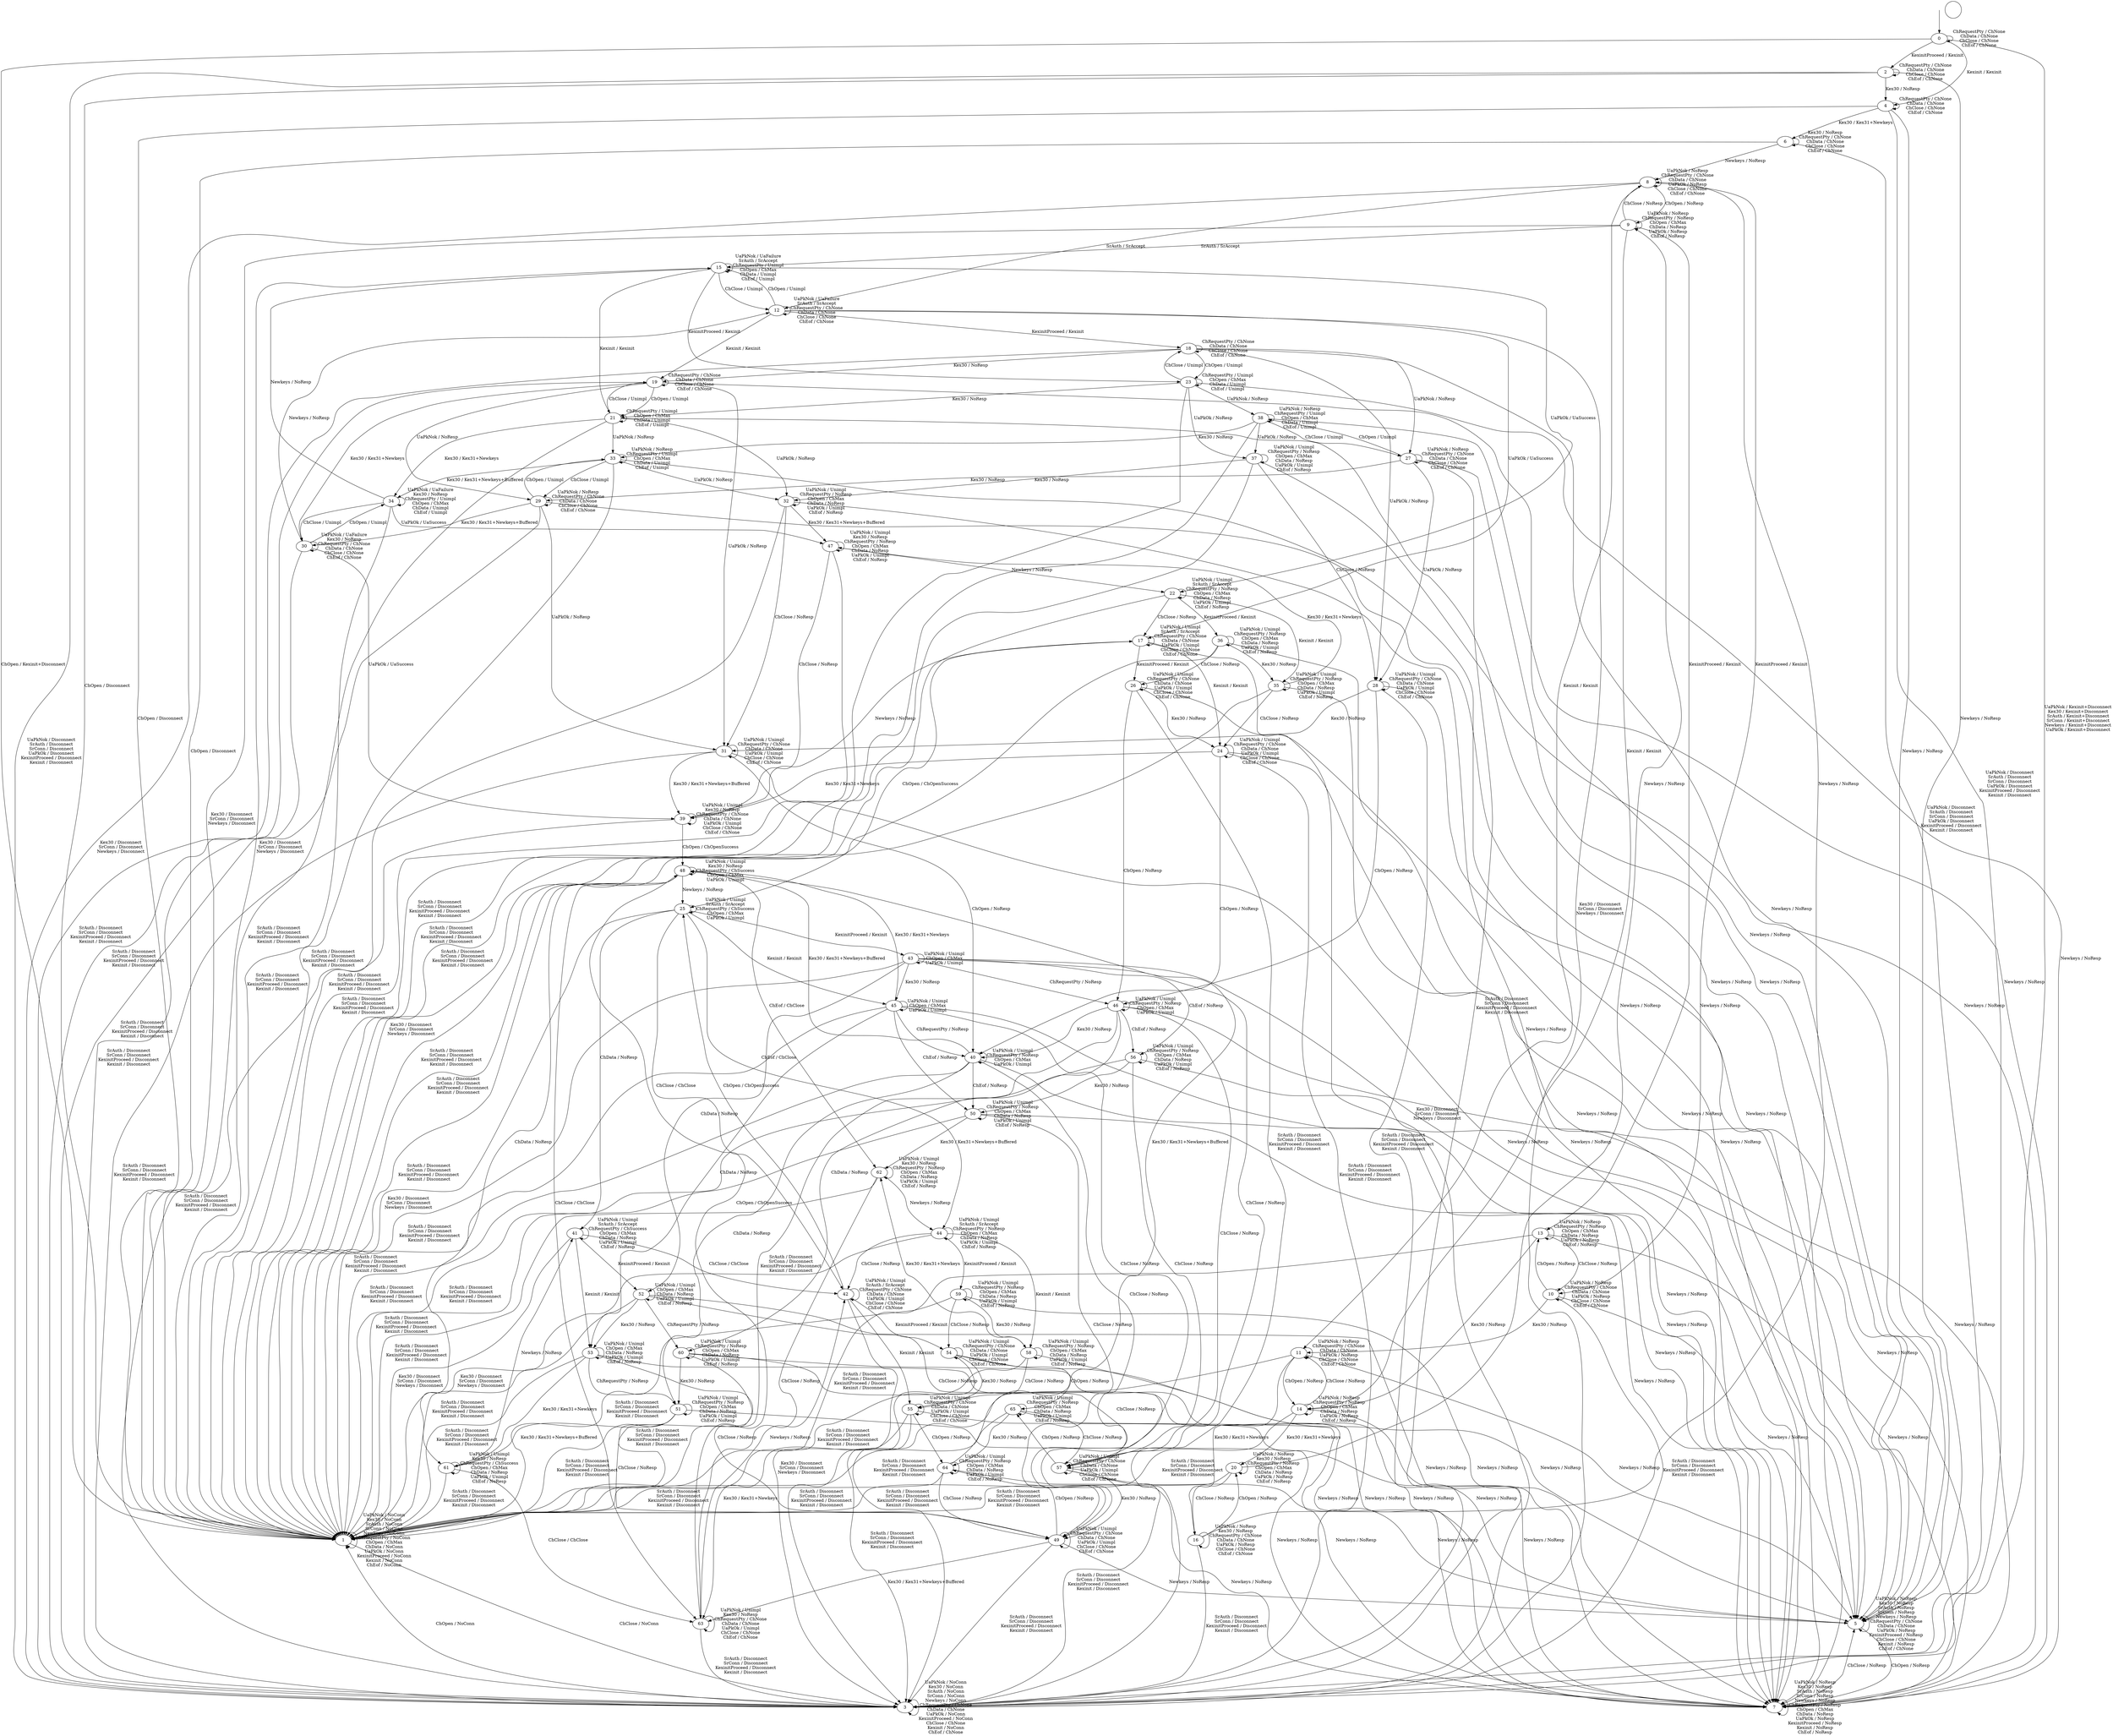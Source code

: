 digraph G {
label="";
s0;
s1;
s2;
s3;
s4;
s5;
s6;
s7;
s8;
s9;
s10;
s11;
s12;
s13;
s14;
s15;
s16;
s17;
s18;
s19;
s20;
s21;
s22;
s23;
s24;
s25;
s26;
s27;
s28;
s29;
s30;
s31;
s32;
s33;
s34;
s35;
s36;
s37;
s38;
s39;
s40;
s41;
s42;
s43;
s44;
s45;
s46;
s47;
s48;
s49;
s50;
s51;
s52;
s53;
s54;
s55;
s56;
s57;
s58;
s59;
s60;
s61;
s62;
s63;
s64;
s65;
s0 [label="0"];
s0 -> s3  [label="UaPkNok / Kexinit+Disconnect
Kex30 / Kexinit+Disconnect
SrAuth / Kexinit+Disconnect
SrConn / Kexinit+Disconnect
Newkeys / Kexinit+Disconnect
UaPkOk / Kexinit+Disconnect"];
s0 -> s0  [label="ChRequestPty / ChNone
ChData / ChNone
ChClose / ChNone
ChEof / ChNone"];
s0 -> s1  [label="ChOpen / Kexinit+Disconnect"];
s0 -> s2  [label="KexinitProceed / Kexinit"];
s0 -> s4  [label="Kexinit / Kexinit"];
s1 [label="1"];
s1 -> s1  [label="UaPkNok / NoConn
Kex30 / NoConn
SrAuth / NoConn
SrConn / NoConn
Newkeys / NoConn
ChRequestPty / NoConn
ChOpen / ChMax
ChData / NoConn
UaPkOk / NoConn
KexinitProceed / NoConn
Kexinit / NoConn
ChEof / NoConn"];
s1 -> s3  [label="ChClose / NoConn"];
s2 [label="2"];
s2 -> s3  [label="UaPkNok / Disconnect
SrAuth / Disconnect
SrConn / Disconnect
UaPkOk / Disconnect
KexinitProceed / Disconnect
Kexinit / Disconnect"];
s2 -> s4  [label="Kex30 / NoResp"];
s2 -> s5  [label="Newkeys / NoResp"];
s2 -> s2  [label="ChRequestPty / ChNone
ChData / ChNone
ChClose / ChNone
ChEof / ChNone"];
s2 -> s1  [label="ChOpen / Disconnect"];
s3 [label="3"];
s3 -> s3  [label="UaPkNok / NoConn
Kex30 / NoConn
SrAuth / NoConn
SrConn / NoConn
Newkeys / NoConn
ChRequestPty / ChNone
ChData / ChNone
UaPkOk / NoConn
KexinitProceed / NoConn
ChClose / ChNone
Kexinit / NoConn
ChEof / ChNone"];
s3 -> s1  [label="ChOpen / NoConn"];
s4 [label="4"];
s4 -> s3  [label="UaPkNok / Disconnect
SrAuth / Disconnect
SrConn / Disconnect
UaPkOk / Disconnect
KexinitProceed / Disconnect
Kexinit / Disconnect"];
s4 -> s6  [label="Kex30 / Kex31+Newkeys"];
s4 -> s5  [label="Newkeys / NoResp"];
s4 -> s4  [label="ChRequestPty / ChNone
ChData / ChNone
ChClose / ChNone
ChEof / ChNone"];
s4 -> s1  [label="ChOpen / Disconnect"];
s5 [label="5"];
s5 -> s5  [label="UaPkNok / NoResp
Kex30 / NoResp
SrAuth / NoResp
SrConn / NoResp
Newkeys / NoResp
ChRequestPty / ChNone
ChData / ChNone
UaPkOk / NoResp
KexinitProceed / NoResp
ChClose / ChNone
Kexinit / NoResp
ChEof / ChNone"];
s5 -> s7  [label="ChOpen / NoResp"];
s6 [label="6"];
s6 -> s3  [label="UaPkNok / Disconnect
SrAuth / Disconnect
SrConn / Disconnect
UaPkOk / Disconnect
KexinitProceed / Disconnect
Kexinit / Disconnect"];
s6 -> s6  [label="Kex30 / NoResp
ChRequestPty / ChNone
ChData / ChNone
ChClose / ChNone
ChEof / ChNone"];
s6 -> s8  [label="Newkeys / NoResp"];
s6 -> s1  [label="ChOpen / Disconnect"];
s7 [label="7"];
s7 -> s7  [label="UaPkNok / NoResp
Kex30 / NoResp
SrAuth / NoResp
SrConn / NoResp
Newkeys / NoResp
ChRequestPty / NoResp
ChOpen / ChMax
ChData / NoResp
UaPkOk / NoResp
KexinitProceed / NoResp
Kexinit / NoResp
ChEof / NoResp"];
s7 -> s5  [label="ChClose / NoResp"];
s8 [label="8"];
s8 -> s8  [label="UaPkNok / NoResp
ChRequestPty / ChNone
ChData / ChNone
UaPkOk / NoResp
ChClose / ChNone
ChEof / ChNone"];
s8 -> s3  [label="Kex30 / Disconnect
SrConn / Disconnect
Newkeys / Disconnect"];
s8 -> s12  [label="SrAuth / SrAccept"];
s8 -> s9  [label="ChOpen / NoResp"];
s8 -> s10  [label="KexinitProceed / Kexinit"];
s8 -> s11  [label="Kexinit / Kexinit"];
s9 [label="9"];
s9 -> s9  [label="UaPkNok / NoResp
ChRequestPty / NoResp
ChOpen / ChMax
ChData / NoResp
UaPkOk / NoResp
ChEof / NoResp"];
s9 -> s1  [label="Kex30 / Disconnect
SrConn / Disconnect
Newkeys / Disconnect"];
s9 -> s15  [label="SrAuth / SrAccept"];
s9 -> s13  [label="KexinitProceed / Kexinit"];
s9 -> s8  [label="ChClose / NoResp"];
s9 -> s14  [label="Kexinit / Kexinit"];
s10 [label="10"];
s10 -> s10  [label="UaPkNok / NoResp
ChRequestPty / ChNone
ChData / ChNone
UaPkOk / NoResp
ChClose / ChNone
ChEof / ChNone"];
s10 -> s11  [label="Kex30 / NoResp"];
s10 -> s3  [label="SrAuth / Disconnect
SrConn / Disconnect
KexinitProceed / Disconnect
Kexinit / Disconnect"];
s10 -> s5  [label="Newkeys / NoResp"];
s10 -> s13  [label="ChOpen / NoResp"];
s11 [label="11"];
s11 -> s11  [label="UaPkNok / NoResp
ChRequestPty / ChNone
ChData / ChNone
UaPkOk / NoResp
ChClose / ChNone
ChEof / ChNone"];
s11 -> s16  [label="Kex30 / Kex31+Newkeys"];
s11 -> s3  [label="SrAuth / Disconnect
SrConn / Disconnect
KexinitProceed / Disconnect
Kexinit / Disconnect"];
s11 -> s5  [label="Newkeys / NoResp"];
s11 -> s14  [label="ChOpen / NoResp"];
s12 [label="12"];
s12 -> s12  [label="UaPkNok / UaFailure
SrAuth / SrAccept
ChRequestPty / ChNone
ChData / ChNone
ChClose / ChNone
ChEof / ChNone"];
s12 -> s3  [label="Kex30 / Disconnect
SrConn / Disconnect
Newkeys / Disconnect"];
s12 -> s15  [label="ChOpen / Unimpl"];
s12 -> s17  [label="UaPkOk / UaSuccess"];
s12 -> s18  [label="KexinitProceed / Kexinit"];
s12 -> s19  [label="Kexinit / Kexinit"];
s13 [label="13"];
s13 -> s13  [label="UaPkNok / NoResp
ChRequestPty / NoResp
ChOpen / ChMax
ChData / NoResp
UaPkOk / NoResp
ChEof / NoResp"];
s13 -> s14  [label="Kex30 / NoResp"];
s13 -> s1  [label="SrAuth / Disconnect
SrConn / Disconnect
KexinitProceed / Disconnect
Kexinit / Disconnect"];
s13 -> s7  [label="Newkeys / NoResp"];
s13 -> s10  [label="ChClose / NoResp"];
s14 [label="14"];
s14 -> s14  [label="UaPkNok / NoResp
ChRequestPty / NoResp
ChOpen / ChMax
ChData / NoResp
UaPkOk / NoResp
ChEof / NoResp"];
s14 -> s20  [label="Kex30 / Kex31+Newkeys"];
s14 -> s1  [label="SrAuth / Disconnect
SrConn / Disconnect
KexinitProceed / Disconnect
Kexinit / Disconnect"];
s14 -> s7  [label="Newkeys / NoResp"];
s14 -> s11  [label="ChClose / NoResp"];
s15 [label="15"];
s15 -> s15  [label="UaPkNok / UaFailure
SrAuth / SrAccept
ChRequestPty / Unimpl
ChOpen / ChMax
ChData / Unimpl
ChEof / Unimpl"];
s15 -> s1  [label="Kex30 / Disconnect
SrConn / Disconnect
Newkeys / Disconnect"];
s15 -> s22  [label="UaPkOk / UaSuccess"];
s15 -> s23  [label="KexinitProceed / Kexinit"];
s15 -> s12  [label="ChClose / Unimpl"];
s15 -> s21  [label="Kexinit / Kexinit"];
s16 [label="16"];
s16 -> s16  [label="UaPkNok / NoResp
Kex30 / NoResp
ChRequestPty / ChNone
ChData / ChNone
UaPkOk / NoResp
ChClose / ChNone
ChEof / ChNone"];
s16 -> s3  [label="SrAuth / Disconnect
SrConn / Disconnect
KexinitProceed / Disconnect
Kexinit / Disconnect"];
s16 -> s8  [label="Newkeys / NoResp"];
s16 -> s20  [label="ChOpen / NoResp"];
s17 [label="17"];
s17 -> s17  [label="UaPkNok / Unimpl
SrAuth / SrAccept
ChRequestPty / ChNone
ChData / ChNone
UaPkOk / Unimpl
ChClose / ChNone
ChEof / ChNone"];
s17 -> s3  [label="Kex30 / Disconnect
SrConn / Disconnect
Newkeys / Disconnect"];
s17 -> s25  [label="ChOpen / ChOpenSuccess"];
s17 -> s26  [label="KexinitProceed / Kexinit"];
s17 -> s24  [label="Kexinit / Kexinit"];
s18 [label="18"];
s18 -> s27  [label="UaPkNok / NoResp"];
s18 -> s19  [label="Kex30 / NoResp"];
s18 -> s3  [label="SrAuth / Disconnect
SrConn / Disconnect
KexinitProceed / Disconnect
Kexinit / Disconnect"];
s18 -> s5  [label="Newkeys / NoResp"];
s18 -> s18  [label="ChRequestPty / ChNone
ChData / ChNone
ChClose / ChNone
ChEof / ChNone"];
s18 -> s23  [label="ChOpen / Unimpl"];
s18 -> s28  [label="UaPkOk / NoResp"];
s19 [label="19"];
s19 -> s29  [label="UaPkNok / NoResp"];
s19 -> s30  [label="Kex30 / Kex31+Newkeys"];
s19 -> s3  [label="SrAuth / Disconnect
SrConn / Disconnect
KexinitProceed / Disconnect
Kexinit / Disconnect"];
s19 -> s5  [label="Newkeys / NoResp"];
s19 -> s19  [label="ChRequestPty / ChNone
ChData / ChNone
ChClose / ChNone
ChEof / ChNone"];
s19 -> s21  [label="ChOpen / Unimpl"];
s19 -> s31  [label="UaPkOk / NoResp"];
s20 [label="20"];
s20 -> s20  [label="UaPkNok / NoResp
Kex30 / NoResp
ChRequestPty / NoResp
ChOpen / ChMax
ChData / NoResp
UaPkOk / NoResp
ChEof / NoResp"];
s20 -> s1  [label="SrAuth / Disconnect
SrConn / Disconnect
KexinitProceed / Disconnect
Kexinit / Disconnect"];
s20 -> s9  [label="Newkeys / NoResp"];
s20 -> s16  [label="ChClose / NoResp"];
s21 [label="21"];
s21 -> s33  [label="UaPkNok / NoResp"];
s21 -> s34  [label="Kex30 / Kex31+Newkeys"];
s21 -> s1  [label="SrAuth / Disconnect
SrConn / Disconnect
KexinitProceed / Disconnect
Kexinit / Disconnect"];
s21 -> s7  [label="Newkeys / NoResp"];
s21 -> s21  [label="ChRequestPty / Unimpl
ChOpen / ChMax
ChData / Unimpl
ChEof / Unimpl"];
s21 -> s32  [label="UaPkOk / NoResp"];
s21 -> s19  [label="ChClose / Unimpl"];
s22 [label="22"];
s22 -> s22  [label="UaPkNok / Unimpl
SrAuth / SrAccept
ChRequestPty / NoResp
ChOpen / ChMax
ChData / NoResp
UaPkOk / Unimpl
ChEof / NoResp"];
s22 -> s1  [label="Kex30 / Disconnect
SrConn / Disconnect
Newkeys / Disconnect"];
s22 -> s36  [label="KexinitProceed / Kexinit"];
s22 -> s17  [label="ChClose / NoResp"];
s22 -> s35  [label="Kexinit / Kexinit"];
s23 [label="23"];
s23 -> s38  [label="UaPkNok / NoResp"];
s23 -> s21  [label="Kex30 / NoResp"];
s23 -> s1  [label="SrAuth / Disconnect
SrConn / Disconnect
KexinitProceed / Disconnect
Kexinit / Disconnect"];
s23 -> s7  [label="Newkeys / NoResp"];
s23 -> s23  [label="ChRequestPty / Unimpl
ChOpen / ChMax
ChData / Unimpl
ChEof / Unimpl"];
s23 -> s37  [label="UaPkOk / NoResp"];
s23 -> s18  [label="ChClose / Unimpl"];
s24 [label="24"];
s24 -> s24  [label="UaPkNok / Unimpl
ChRequestPty / ChNone
ChData / ChNone
UaPkOk / Unimpl
ChClose / ChNone
ChEof / ChNone"];
s24 -> s39  [label="Kex30 / Kex31+Newkeys"];
s24 -> s3  [label="SrAuth / Disconnect
SrConn / Disconnect
KexinitProceed / Disconnect
Kexinit / Disconnect"];
s24 -> s5  [label="Newkeys / NoResp"];
s24 -> s40  [label="ChOpen / NoResp"];
s25 [label="25"];
s25 -> s25  [label="UaPkNok / Unimpl
SrAuth / SrAccept
ChRequestPty / ChSuccess
ChOpen / ChMax
UaPkOk / Unimpl"];
s25 -> s1  [label="Kex30 / Disconnect
SrConn / Disconnect
Newkeys / Disconnect"];
s25 -> s41  [label="ChData / NoResp"];
s25 -> s43  [label="KexinitProceed / Kexinit"];
s25 -> s42  [label="ChClose / ChClose"];
s25 -> s45  [label="Kexinit / Kexinit"];
s25 -> s44  [label="ChEof / ChClose"];
s26 [label="26"];
s26 -> s26  [label="UaPkNok / Unimpl
ChRequestPty / ChNone
ChData / ChNone
UaPkOk / Unimpl
ChClose / ChNone
ChEof / ChNone"];
s26 -> s24  [label="Kex30 / NoResp"];
s26 -> s3  [label="SrAuth / Disconnect
SrConn / Disconnect
KexinitProceed / Disconnect
Kexinit / Disconnect"];
s26 -> s5  [label="Newkeys / NoResp"];
s26 -> s46  [label="ChOpen / NoResp"];
s27 [label="27"];
s27 -> s27  [label="UaPkNok / NoResp
ChRequestPty / ChNone
ChData / ChNone
ChClose / ChNone
ChEof / ChNone"];
s27 -> s29  [label="Kex30 / NoResp"];
s27 -> s3  [label="SrAuth / Disconnect
SrConn / Disconnect
KexinitProceed / Disconnect
Kexinit / Disconnect"];
s27 -> s5  [label="Newkeys / NoResp"];
s27 -> s38  [label="ChOpen / Unimpl"];
s27 -> s28  [label="UaPkOk / NoResp"];
s28 [label="28"];
s28 -> s28  [label="UaPkNok / Unimpl
ChRequestPty / ChNone
ChData / ChNone
UaPkOk / Unimpl
ChClose / ChNone
ChEof / ChNone"];
s28 -> s31  [label="Kex30 / NoResp"];
s28 -> s3  [label="SrAuth / Disconnect
SrConn / Disconnect
KexinitProceed / Disconnect
Kexinit / Disconnect"];
s28 -> s5  [label="Newkeys / NoResp"];
s28 -> s46  [label="ChOpen / NoResp"];
s29 [label="29"];
s29 -> s29  [label="UaPkNok / NoResp
ChRequestPty / ChNone
ChData / ChNone
ChClose / ChNone
ChEof / ChNone"];
s29 -> s30  [label="Kex30 / Kex31+Newkeys+Buffered"];
s29 -> s3  [label="SrAuth / Disconnect
SrConn / Disconnect
KexinitProceed / Disconnect
Kexinit / Disconnect"];
s29 -> s5  [label="Newkeys / NoResp"];
s29 -> s33  [label="ChOpen / Unimpl"];
s29 -> s31  [label="UaPkOk / NoResp"];
s30 [label="30"];
s30 -> s30  [label="UaPkNok / UaFailure
Kex30 / NoResp
ChRequestPty / ChNone
ChData / ChNone
ChClose / ChNone
ChEof / ChNone"];
s30 -> s3  [label="SrAuth / Disconnect
SrConn / Disconnect
KexinitProceed / Disconnect
Kexinit / Disconnect"];
s30 -> s12  [label="Newkeys / NoResp"];
s30 -> s34  [label="ChOpen / Unimpl"];
s30 -> s39  [label="UaPkOk / UaSuccess"];
s31 [label="31"];
s31 -> s31  [label="UaPkNok / Unimpl
ChRequestPty / ChNone
ChData / ChNone
UaPkOk / Unimpl
ChClose / ChNone
ChEof / ChNone"];
s31 -> s39  [label="Kex30 / Kex31+Newkeys+Buffered"];
s31 -> s3  [label="SrAuth / Disconnect
SrConn / Disconnect
KexinitProceed / Disconnect
Kexinit / Disconnect"];
s31 -> s5  [label="Newkeys / NoResp"];
s31 -> s40  [label="ChOpen / NoResp"];
s32 [label="32"];
s32 -> s32  [label="UaPkNok / Unimpl
ChRequestPty / NoResp
ChOpen / ChMax
ChData / NoResp
UaPkOk / Unimpl
ChEof / NoResp"];
s32 -> s47  [label="Kex30 / Kex31+Newkeys+Buffered"];
s32 -> s1  [label="SrAuth / Disconnect
SrConn / Disconnect
KexinitProceed / Disconnect
Kexinit / Disconnect"];
s32 -> s7  [label="Newkeys / NoResp"];
s32 -> s31  [label="ChClose / NoResp"];
s33 [label="33"];
s33 -> s33  [label="UaPkNok / NoResp
ChRequestPty / Unimpl
ChOpen / ChMax
ChData / Unimpl
ChEof / Unimpl"];
s33 -> s34  [label="Kex30 / Kex31+Newkeys+Buffered"];
s33 -> s1  [label="SrAuth / Disconnect
SrConn / Disconnect
KexinitProceed / Disconnect
Kexinit / Disconnect"];
s33 -> s7  [label="Newkeys / NoResp"];
s33 -> s32  [label="UaPkOk / NoResp"];
s33 -> s29  [label="ChClose / Unimpl"];
s34 [label="34"];
s34 -> s34  [label="UaPkNok / UaFailure
Kex30 / NoResp
ChRequestPty / Unimpl
ChOpen / ChMax
ChData / Unimpl
ChEof / Unimpl"];
s34 -> s1  [label="SrAuth / Disconnect
SrConn / Disconnect
KexinitProceed / Disconnect
Kexinit / Disconnect"];
s34 -> s15  [label="Newkeys / NoResp"];
s34 -> s47  [label="UaPkOk / UaSuccess"];
s34 -> s30  [label="ChClose / Unimpl"];
s35 [label="35"];
s35 -> s35  [label="UaPkNok / Unimpl
ChRequestPty / NoResp
ChOpen / ChMax
ChData / NoResp
UaPkOk / Unimpl
ChEof / NoResp"];
s35 -> s47  [label="Kex30 / Kex31+Newkeys"];
s35 -> s1  [label="SrAuth / Disconnect
SrConn / Disconnect
KexinitProceed / Disconnect
Kexinit / Disconnect"];
s35 -> s7  [label="Newkeys / NoResp"];
s35 -> s24  [label="ChClose / NoResp"];
s36 [label="36"];
s36 -> s36  [label="UaPkNok / Unimpl
ChRequestPty / NoResp
ChOpen / ChMax
ChData / NoResp
UaPkOk / Unimpl
ChEof / NoResp"];
s36 -> s35  [label="Kex30 / NoResp"];
s36 -> s1  [label="SrAuth / Disconnect
SrConn / Disconnect
KexinitProceed / Disconnect
Kexinit / Disconnect"];
s36 -> s7  [label="Newkeys / NoResp"];
s36 -> s26  [label="ChClose / NoResp"];
s37 [label="37"];
s37 -> s37  [label="UaPkNok / Unimpl
ChRequestPty / NoResp
ChOpen / ChMax
ChData / NoResp
UaPkOk / Unimpl
ChEof / NoResp"];
s37 -> s32  [label="Kex30 / NoResp"];
s37 -> s1  [label="SrAuth / Disconnect
SrConn / Disconnect
KexinitProceed / Disconnect
Kexinit / Disconnect"];
s37 -> s7  [label="Newkeys / NoResp"];
s37 -> s28  [label="ChClose / NoResp"];
s38 [label="38"];
s38 -> s38  [label="UaPkNok / NoResp
ChRequestPty / Unimpl
ChOpen / ChMax
ChData / Unimpl
ChEof / Unimpl"];
s38 -> s33  [label="Kex30 / NoResp"];
s38 -> s1  [label="SrAuth / Disconnect
SrConn / Disconnect
KexinitProceed / Disconnect
Kexinit / Disconnect"];
s38 -> s7  [label="Newkeys / NoResp"];
s38 -> s37  [label="UaPkOk / NoResp"];
s38 -> s27  [label="ChClose / Unimpl"];
s39 [label="39"];
s39 -> s39  [label="UaPkNok / Unimpl
Kex30 / NoResp
ChRequestPty / ChNone
ChData / ChNone
UaPkOk / Unimpl
ChClose / ChNone
ChEof / ChNone"];
s39 -> s3  [label="SrAuth / Disconnect
SrConn / Disconnect
KexinitProceed / Disconnect
Kexinit / Disconnect"];
s39 -> s17  [label="Newkeys / NoResp"];
s39 -> s48  [label="ChOpen / ChOpenSuccess"];
s40 [label="40"];
s40 -> s40  [label="UaPkNok / Unimpl
ChRequestPty / NoResp
ChOpen / ChMax
UaPkOk / Unimpl"];
s40 -> s48  [label="Kex30 / Kex31+Newkeys+Buffered"];
s40 -> s1  [label="SrAuth / Disconnect
SrConn / Disconnect
KexinitProceed / Disconnect
Kexinit / Disconnect"];
s40 -> s7  [label="Newkeys / NoResp"];
s40 -> s51  [label="ChData / NoResp"];
s40 -> s49  [label="ChClose / NoResp"];
s40 -> s50  [label="ChEof / NoResp"];
s41 [label="41"];
s41 -> s41  [label="UaPkNok / Unimpl
SrAuth / SrAccept
ChRequestPty / ChSuccess
ChOpen / ChMax
ChData / NoResp
UaPkOk / Unimpl
ChEof / NoResp"];
s41 -> s1  [label="Kex30 / Disconnect
SrConn / Disconnect
Newkeys / Disconnect"];
s41 -> s52  [label="KexinitProceed / Kexinit"];
s41 -> s42  [label="ChClose / ChClose"];
s41 -> s53  [label="Kexinit / Kexinit"];
s42 [label="42"];
s42 -> s42  [label="UaPkNok / Unimpl
SrAuth / SrAccept
ChRequestPty / ChNone
ChData / ChNone
UaPkOk / Unimpl
ChClose / ChNone
ChEof / ChNone"];
s42 -> s3  [label="Kex30 / Disconnect
SrConn / Disconnect
Newkeys / Disconnect"];
s42 -> s25  [label="ChOpen / ChOpenSuccess"];
s42 -> s54  [label="KexinitProceed / Kexinit"];
s42 -> s55  [label="Kexinit / Kexinit"];
s43 [label="43"];
s43 -> s43  [label="UaPkNok / Unimpl
ChOpen / ChMax
UaPkOk / Unimpl"];
s43 -> s45  [label="Kex30 / NoResp"];
s43 -> s1  [label="SrAuth / Disconnect
SrConn / Disconnect
KexinitProceed / Disconnect
Kexinit / Disconnect"];
s43 -> s7  [label="Newkeys / NoResp"];
s43 -> s46  [label="ChRequestPty / NoResp"];
s43 -> s52  [label="ChData / NoResp"];
s43 -> s57  [label="ChClose / NoResp"];
s43 -> s56  [label="ChEof / NoResp"];
s44 [label="44"];
s44 -> s44  [label="UaPkNok / Unimpl
SrAuth / SrAccept
ChRequestPty / NoResp
ChOpen / ChMax
ChData / NoResp
UaPkOk / Unimpl
ChEof / NoResp"];
s44 -> s1  [label="Kex30 / Disconnect
SrConn / Disconnect
Newkeys / Disconnect"];
s44 -> s59  [label="KexinitProceed / Kexinit"];
s44 -> s42  [label="ChClose / NoResp"];
s44 -> s58  [label="Kexinit / Kexinit"];
s45 [label="45"];
s45 -> s45  [label="UaPkNok / Unimpl
ChOpen / ChMax
UaPkOk / Unimpl"];
s45 -> s48  [label="Kex30 / Kex31+Newkeys"];
s45 -> s1  [label="SrAuth / Disconnect
SrConn / Disconnect
KexinitProceed / Disconnect
Kexinit / Disconnect"];
s45 -> s7  [label="Newkeys / NoResp"];
s45 -> s40  [label="ChRequestPty / NoResp"];
s45 -> s53  [label="ChData / NoResp"];
s45 -> s49  [label="ChClose / NoResp"];
s45 -> s50  [label="ChEof / NoResp"];
s46 [label="46"];
s46 -> s46  [label="UaPkNok / Unimpl
ChRequestPty / NoResp
ChOpen / ChMax
UaPkOk / Unimpl"];
s46 -> s40  [label="Kex30 / NoResp"];
s46 -> s1  [label="SrAuth / Disconnect
SrConn / Disconnect
KexinitProceed / Disconnect
Kexinit / Disconnect"];
s46 -> s7  [label="Newkeys / NoResp"];
s46 -> s60  [label="ChData / NoResp"];
s46 -> s57  [label="ChClose / NoResp"];
s46 -> s56  [label="ChEof / NoResp"];
s47 [label="47"];
s47 -> s47  [label="UaPkNok / Unimpl
Kex30 / NoResp
ChRequestPty / NoResp
ChOpen / ChMax
ChData / NoResp
UaPkOk / Unimpl
ChEof / NoResp"];
s47 -> s1  [label="SrAuth / Disconnect
SrConn / Disconnect
KexinitProceed / Disconnect
Kexinit / Disconnect"];
s47 -> s22  [label="Newkeys / NoResp"];
s47 -> s39  [label="ChClose / NoResp"];
s48 [label="48"];
s48 -> s48  [label="UaPkNok / Unimpl
Kex30 / NoResp
ChRequestPty / ChSuccess
ChOpen / ChMax
UaPkOk / Unimpl"];
s48 -> s1  [label="SrAuth / Disconnect
SrConn / Disconnect
KexinitProceed / Disconnect
Kexinit / Disconnect"];
s48 -> s25  [label="Newkeys / NoResp"];
s48 -> s61  [label="ChData / NoResp"];
s48 -> s63  [label="ChClose / ChClose"];
s48 -> s62  [label="ChEof / ChClose"];
s49 [label="49"];
s49 -> s49  [label="UaPkNok / Unimpl
ChRequestPty / ChNone
ChData / ChNone
UaPkOk / Unimpl
ChClose / ChNone
ChEof / ChNone"];
s49 -> s63  [label="Kex30 / Kex31+Newkeys+Buffered"];
s49 -> s3  [label="SrAuth / Disconnect
SrConn / Disconnect
KexinitProceed / Disconnect
Kexinit / Disconnect"];
s49 -> s5  [label="Newkeys / NoResp"];
s49 -> s64  [label="ChOpen / NoResp"];
s50 [label="50"];
s50 -> s50  [label="UaPkNok / Unimpl
ChRequestPty / NoResp
ChOpen / ChMax
ChData / NoResp
UaPkOk / Unimpl
ChEof / NoResp"];
s50 -> s62  [label="Kex30 / Kex31+Newkeys+Buffered"];
s50 -> s1  [label="SrAuth / Disconnect
SrConn / Disconnect
KexinitProceed / Disconnect
Kexinit / Disconnect"];
s50 -> s7  [label="Newkeys / NoResp"];
s50 -> s49  [label="ChClose / NoResp"];
s51 [label="51"];
s51 -> s51  [label="UaPkNok / Unimpl
ChRequestPty / NoResp
ChOpen / ChMax
ChData / NoResp
UaPkOk / Unimpl
ChEof / NoResp"];
s51 -> s61  [label="Kex30 / Kex31+Newkeys+Buffered"];
s51 -> s1  [label="SrAuth / Disconnect
SrConn / Disconnect
KexinitProceed / Disconnect
Kexinit / Disconnect"];
s51 -> s7  [label="Newkeys / NoResp"];
s51 -> s49  [label="ChClose / NoResp"];
s52 [label="52"];
s52 -> s52  [label="UaPkNok / Unimpl
ChOpen / ChMax
ChData / NoResp
UaPkOk / Unimpl
ChEof / NoResp"];
s52 -> s53  [label="Kex30 / NoResp"];
s52 -> s1  [label="SrAuth / Disconnect
SrConn / Disconnect
KexinitProceed / Disconnect
Kexinit / Disconnect"];
s52 -> s7  [label="Newkeys / NoResp"];
s52 -> s60  [label="ChRequestPty / NoResp"];
s52 -> s57  [label="ChClose / NoResp"];
s53 [label="53"];
s53 -> s53  [label="UaPkNok / Unimpl
ChOpen / ChMax
ChData / NoResp
UaPkOk / Unimpl
ChEof / NoResp"];
s53 -> s61  [label="Kex30 / Kex31+Newkeys"];
s53 -> s1  [label="SrAuth / Disconnect
SrConn / Disconnect
KexinitProceed / Disconnect
Kexinit / Disconnect"];
s53 -> s7  [label="Newkeys / NoResp"];
s53 -> s51  [label="ChRequestPty / NoResp"];
s53 -> s49  [label="ChClose / NoResp"];
s54 [label="54"];
s54 -> s54  [label="UaPkNok / Unimpl
ChRequestPty / ChNone
ChData / ChNone
UaPkOk / Unimpl
ChClose / ChNone
ChEof / ChNone"];
s54 -> s55  [label="Kex30 / NoResp"];
s54 -> s3  [label="SrAuth / Disconnect
SrConn / Disconnect
KexinitProceed / Disconnect
Kexinit / Disconnect"];
s54 -> s5  [label="Newkeys / NoResp"];
s54 -> s65  [label="ChOpen / NoResp"];
s55 [label="55"];
s55 -> s55  [label="UaPkNok / Unimpl
ChRequestPty / ChNone
ChData / ChNone
UaPkOk / Unimpl
ChClose / ChNone
ChEof / ChNone"];
s55 -> s63  [label="Kex30 / Kex31+Newkeys"];
s55 -> s3  [label="SrAuth / Disconnect
SrConn / Disconnect
KexinitProceed / Disconnect
Kexinit / Disconnect"];
s55 -> s5  [label="Newkeys / NoResp"];
s55 -> s64  [label="ChOpen / NoResp"];
s56 [label="56"];
s56 -> s56  [label="UaPkNok / Unimpl
ChRequestPty / NoResp
ChOpen / ChMax
ChData / NoResp
UaPkOk / Unimpl
ChEof / NoResp"];
s56 -> s50  [label="Kex30 / NoResp"];
s56 -> s1  [label="SrAuth / Disconnect
SrConn / Disconnect
KexinitProceed / Disconnect
Kexinit / Disconnect"];
s56 -> s7  [label="Newkeys / NoResp"];
s56 -> s57  [label="ChClose / NoResp"];
s57 [label="57"];
s57 -> s57  [label="UaPkNok / Unimpl
ChRequestPty / ChNone
ChData / ChNone
UaPkOk / Unimpl
ChClose / ChNone
ChEof / ChNone"];
s57 -> s49  [label="Kex30 / NoResp"];
s57 -> s3  [label="SrAuth / Disconnect
SrConn / Disconnect
KexinitProceed / Disconnect
Kexinit / Disconnect"];
s57 -> s5  [label="Newkeys / NoResp"];
s57 -> s65  [label="ChOpen / NoResp"];
s58 [label="58"];
s58 -> s58  [label="UaPkNok / Unimpl
ChRequestPty / NoResp
ChOpen / ChMax
ChData / NoResp
UaPkOk / Unimpl
ChEof / NoResp"];
s58 -> s62  [label="Kex30 / Kex31+Newkeys"];
s58 -> s1  [label="SrAuth / Disconnect
SrConn / Disconnect
KexinitProceed / Disconnect
Kexinit / Disconnect"];
s58 -> s7  [label="Newkeys / NoResp"];
s58 -> s55  [label="ChClose / NoResp"];
s59 [label="59"];
s59 -> s59  [label="UaPkNok / Unimpl
ChRequestPty / NoResp
ChOpen / ChMax
ChData / NoResp
UaPkOk / Unimpl
ChEof / NoResp"];
s59 -> s58  [label="Kex30 / NoResp"];
s59 -> s1  [label="SrAuth / Disconnect
SrConn / Disconnect
KexinitProceed / Disconnect
Kexinit / Disconnect"];
s59 -> s7  [label="Newkeys / NoResp"];
s59 -> s54  [label="ChClose / NoResp"];
s60 [label="60"];
s60 -> s60  [label="UaPkNok / Unimpl
ChRequestPty / NoResp
ChOpen / ChMax
ChData / NoResp
UaPkOk / Unimpl
ChEof / NoResp"];
s60 -> s51  [label="Kex30 / NoResp"];
s60 -> s1  [label="SrAuth / Disconnect
SrConn / Disconnect
KexinitProceed / Disconnect
Kexinit / Disconnect"];
s60 -> s7  [label="Newkeys / NoResp"];
s60 -> s57  [label="ChClose / NoResp"];
s61 [label="61"];
s61 -> s61  [label="UaPkNok / Unimpl
Kex30 / NoResp
ChRequestPty / ChSuccess
ChOpen / ChMax
ChData / NoResp
UaPkOk / Unimpl
ChEof / NoResp"];
s61 -> s1  [label="SrAuth / Disconnect
SrConn / Disconnect
KexinitProceed / Disconnect
Kexinit / Disconnect"];
s61 -> s41  [label="Newkeys / NoResp"];
s61 -> s63  [label="ChClose / ChClose"];
s62 [label="62"];
s62 -> s62  [label="UaPkNok / Unimpl
Kex30 / NoResp
ChRequestPty / NoResp
ChOpen / ChMax
ChData / NoResp
UaPkOk / Unimpl
ChEof / NoResp"];
s62 -> s1  [label="SrAuth / Disconnect
SrConn / Disconnect
KexinitProceed / Disconnect
Kexinit / Disconnect"];
s62 -> s44  [label="Newkeys / NoResp"];
s62 -> s63  [label="ChClose / NoResp"];
s63 [label="63"];
s63 -> s63  [label="UaPkNok / Unimpl
Kex30 / NoResp
ChRequestPty / ChNone
ChData / ChNone
UaPkOk / Unimpl
ChClose / ChNone
ChEof / ChNone"];
s63 -> s3  [label="SrAuth / Disconnect
SrConn / Disconnect
KexinitProceed / Disconnect
Kexinit / Disconnect"];
s63 -> s42  [label="Newkeys / NoResp"];
s63 -> s48  [label="ChOpen / ChOpenSuccess"];
s64 [label="64"];
s64 -> s64  [label="UaPkNok / Unimpl
ChRequestPty / NoResp
ChOpen / ChMax
ChData / NoResp
UaPkOk / Unimpl
ChEof / NoResp"];
s64 -> s48  [label="Kex30 / Kex31+Newkeys+Buffered"];
s64 -> s1  [label="SrAuth / Disconnect
SrConn / Disconnect
KexinitProceed / Disconnect
Kexinit / Disconnect"];
s64 -> s7  [label="Newkeys / NoResp"];
s64 -> s49  [label="ChClose / NoResp"];
s65 [label="65"];
s65 -> s65  [label="UaPkNok / Unimpl
ChRequestPty / NoResp
ChOpen / ChMax
ChData / NoResp
UaPkOk / Unimpl
ChEof / NoResp"];
s65 -> s64  [label="Kex30 / NoResp"];
s65 -> s1  [label="SrAuth / Disconnect
SrConn / Disconnect
KexinitProceed / Disconnect
Kexinit / Disconnect"];
s65 -> s7  [label="Newkeys / NoResp"];
s65 -> s57  [label="ChClose / NoResp"];
__start0 [height="0", label="", shape="none", width="0"];
__start0 -> s0;
"\r\n";
}
